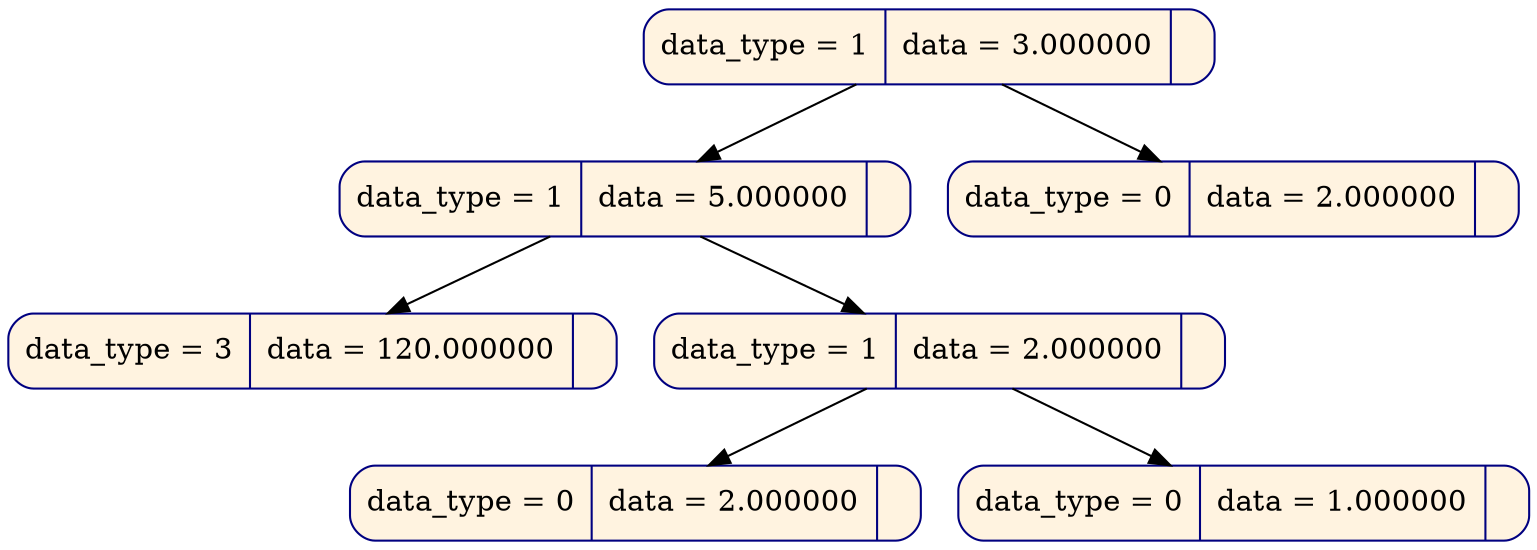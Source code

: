 digraph
{
node [shape = Mrecord, color  = "navy", style = "filled"];
node0x625000002a50[label = " data_type = 1 | data = 3.000000 | ", fillcolor = "#fff3e0", rank = 0];
node0x625000002a88[label = " data_type = 1 | data = 5.000000 | ", fillcolor = "#fff3e0", rank = 1];
node0x625000002ac0[label = " data_type = 3 | data = 120.000000 | ", fillcolor = "#fff3e0", rank = 2];
node0x625000002af8[label = " data_type = 1 | data = 2.000000 | ", fillcolor = "#fff3e0", rank = 2];
node0x625000002b30[label = " data_type = 0 | data = 2.000000 | ", fillcolor = "#fff3e0", rank = 3];
node0x625000002b68[label = " data_type = 0 | data = 1.000000 | ", fillcolor = "#fff3e0", rank = 3];
node0x625000002ba0[label = " data_type = 0 | data = 2.000000 | ", fillcolor = "#fff3e0", rank = 1];
node0x625000002a50 -> node0x625000002a88;
node0x625000002a88 -> node0x625000002ac0;
node0x625000002a88 -> node0x625000002af8;
node0x625000002af8 -> node0x625000002b30;
node0x625000002af8 -> node0x625000002b68;
node0x625000002a50 -> node0x625000002ba0;
}
